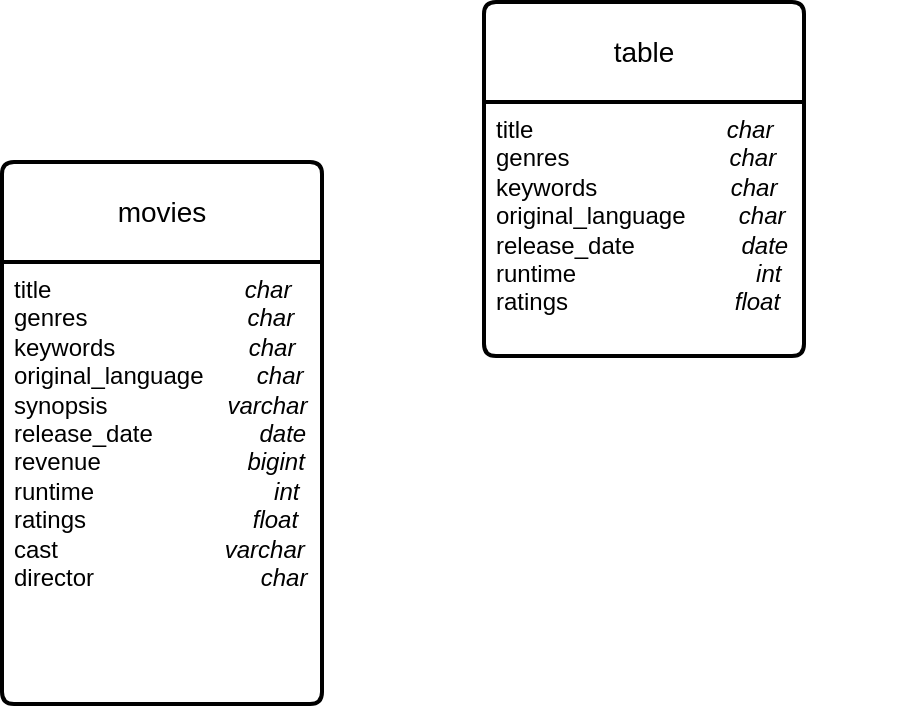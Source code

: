 <mxfile version="21.3.2" type="github">
  <diagram name="Page-1" id="RjCxhjMG5KbP_nqhRtp3">
    <mxGraphModel dx="594" dy="1596" grid="0" gridSize="10" guides="1" tooltips="1" connect="1" arrows="1" fold="1" page="1" pageScale="1" pageWidth="827" pageHeight="1169" math="0" shadow="0">
      <root>
        <mxCell id="0" />
        <mxCell id="1" parent="0" />
        <mxCell id="Kb5XjLtIZUl5t38yNHnz-1" value="movies" style="swimlane;childLayout=stackLayout;horizontal=1;startSize=50;horizontalStack=0;rounded=1;fontSize=14;fontStyle=0;strokeWidth=2;resizeParent=0;resizeLast=1;shadow=0;dashed=0;align=center;arcSize=4;whiteSpace=wrap;html=1;" vertex="1" parent="1">
          <mxGeometry x="154" y="191" width="160" height="271" as="geometry" />
        </mxCell>
        <mxCell id="Kb5XjLtIZUl5t38yNHnz-2" value="title&amp;nbsp; &amp;nbsp; &amp;nbsp; &amp;nbsp; &amp;nbsp; &amp;nbsp; &amp;nbsp; &amp;nbsp; &amp;nbsp; &amp;nbsp; &amp;nbsp; &amp;nbsp; &amp;nbsp; &amp;nbsp; &amp;nbsp;&lt;i&gt;char&lt;/i&gt;&lt;br&gt;genres&amp;nbsp; &amp;nbsp; &amp;nbsp; &amp;nbsp; &amp;nbsp; &amp;nbsp; &amp;nbsp; &amp;nbsp; &amp;nbsp; &amp;nbsp; &amp;nbsp; &amp;nbsp; &lt;i&gt;char&lt;/i&gt;&lt;br&gt;keywords&amp;nbsp; &amp;nbsp; &amp;nbsp; &amp;nbsp; &amp;nbsp; &amp;nbsp; &amp;nbsp; &amp;nbsp; &amp;nbsp; &amp;nbsp;&amp;nbsp;&lt;i&gt;char&lt;/i&gt;&lt;br&gt;original_language&amp;nbsp; &amp;nbsp; &amp;nbsp; &amp;nbsp; &lt;i&gt;char&lt;/i&gt;&lt;br&gt;synopsis&amp;nbsp; &amp;nbsp; &amp;nbsp; &amp;nbsp; &amp;nbsp; &amp;nbsp; &amp;nbsp; &amp;nbsp; &amp;nbsp; &lt;i&gt;varchar&lt;/i&gt;&lt;br&gt;release_date&amp;nbsp; &amp;nbsp; &amp;nbsp; &amp;nbsp; &amp;nbsp; &amp;nbsp; &amp;nbsp; &amp;nbsp; &lt;i&gt;date&lt;/i&gt;&lt;br&gt;revenue&amp;nbsp; &amp;nbsp; &amp;nbsp; &amp;nbsp; &amp;nbsp; &amp;nbsp; &amp;nbsp; &amp;nbsp; &amp;nbsp; &amp;nbsp; &amp;nbsp; &lt;i&gt;bigint&lt;/i&gt;&amp;nbsp; &amp;nbsp; &amp;nbsp; &amp;nbsp; &amp;nbsp; &amp;nbsp; &amp;nbsp; &amp;nbsp; &amp;nbsp; &amp;nbsp;&lt;br&gt;runtime&amp;nbsp; &amp;nbsp; &amp;nbsp; &amp;nbsp; &amp;nbsp; &amp;nbsp; &amp;nbsp; &amp;nbsp; &amp;nbsp; &amp;nbsp; &amp;nbsp; &amp;nbsp; &amp;nbsp; &amp;nbsp;&lt;i&gt;int&lt;/i&gt;&lt;br&gt;ratings&amp;nbsp; &amp;nbsp; &amp;nbsp; &amp;nbsp; &amp;nbsp; &amp;nbsp; &amp;nbsp; &amp;nbsp; &amp;nbsp; &amp;nbsp; &amp;nbsp; &amp;nbsp; &amp;nbsp;&lt;i&gt;float&lt;/i&gt;&lt;br&gt;cast&amp;nbsp; &amp;nbsp; &amp;nbsp; &amp;nbsp; &amp;nbsp; &amp;nbsp; &amp;nbsp; &amp;nbsp; &amp;nbsp; &amp;nbsp; &amp;nbsp; &amp;nbsp; &amp;nbsp;&lt;i&gt;varchar&lt;/i&gt;&lt;br&gt;director&amp;nbsp; &amp;nbsp; &amp;nbsp; &amp;nbsp; &amp;nbsp; &amp;nbsp; &amp;nbsp; &amp;nbsp; &amp;nbsp; &amp;nbsp; &amp;nbsp; &amp;nbsp; &amp;nbsp;&lt;i&gt;char&lt;/i&gt;&lt;br&gt;" style="align=left;strokeColor=none;fillColor=none;spacingLeft=4;fontSize=12;verticalAlign=top;resizable=0;rotatable=0;part=1;html=1;" vertex="1" parent="Kb5XjLtIZUl5t38yNHnz-1">
          <mxGeometry y="50" width="160" height="221" as="geometry" />
        </mxCell>
        <mxCell id="Kb5XjLtIZUl5t38yNHnz-5" value="table" style="swimlane;childLayout=stackLayout;horizontal=1;startSize=50;horizontalStack=0;rounded=1;fontSize=14;fontStyle=0;strokeWidth=2;resizeParent=0;resizeLast=1;shadow=0;dashed=0;align=center;arcSize=4;whiteSpace=wrap;html=1;" vertex="1" parent="1">
          <mxGeometry x="395" y="111" width="160" height="177" as="geometry" />
        </mxCell>
        <mxCell id="Kb5XjLtIZUl5t38yNHnz-6" value="title&amp;nbsp; &amp;nbsp; &amp;nbsp; &amp;nbsp; &amp;nbsp; &amp;nbsp; &amp;nbsp; &amp;nbsp; &amp;nbsp; &amp;nbsp; &amp;nbsp; &amp;nbsp; &amp;nbsp; &amp;nbsp; &amp;nbsp;&lt;i&gt;char&lt;/i&gt;&lt;br&gt;genres&amp;nbsp; &amp;nbsp; &amp;nbsp; &amp;nbsp; &amp;nbsp; &amp;nbsp; &amp;nbsp; &amp;nbsp; &amp;nbsp; &amp;nbsp; &amp;nbsp; &amp;nbsp; &lt;i&gt;char&lt;/i&gt;&lt;br&gt;keywords&amp;nbsp; &amp;nbsp; &amp;nbsp; &amp;nbsp; &amp;nbsp; &amp;nbsp; &amp;nbsp; &amp;nbsp; &amp;nbsp; &amp;nbsp;&amp;nbsp;&lt;i&gt;char&lt;/i&gt;&lt;br&gt;original_language&amp;nbsp; &amp;nbsp; &amp;nbsp; &amp;nbsp; &lt;i&gt;char&lt;/i&gt;&lt;br&gt;release_date&amp;nbsp; &amp;nbsp; &amp;nbsp; &amp;nbsp; &amp;nbsp; &amp;nbsp; &amp;nbsp; &amp;nbsp; &lt;i&gt;date&lt;/i&gt;&amp;nbsp; &amp;nbsp; &amp;nbsp; &amp;nbsp; &amp;nbsp; &amp;nbsp; &amp;nbsp; &amp;nbsp; &amp;nbsp; &amp;nbsp;&lt;br&gt;runtime&amp;nbsp; &amp;nbsp; &amp;nbsp; &amp;nbsp; &amp;nbsp; &amp;nbsp; &amp;nbsp; &amp;nbsp; &amp;nbsp; &amp;nbsp; &amp;nbsp; &amp;nbsp; &amp;nbsp; &amp;nbsp;&lt;i&gt;int&lt;/i&gt;&lt;br&gt;ratings&amp;nbsp; &amp;nbsp; &amp;nbsp; &amp;nbsp; &amp;nbsp; &amp;nbsp; &amp;nbsp; &amp;nbsp; &amp;nbsp; &amp;nbsp; &amp;nbsp; &amp;nbsp; &amp;nbsp;&lt;i&gt;float&lt;/i&gt;" style="align=left;strokeColor=none;fillColor=none;spacingLeft=4;fontSize=12;verticalAlign=top;resizable=0;rotatable=0;part=1;html=1;" vertex="1" parent="Kb5XjLtIZUl5t38yNHnz-5">
          <mxGeometry y="50" width="160" height="127" as="geometry" />
        </mxCell>
      </root>
    </mxGraphModel>
  </diagram>
</mxfile>
